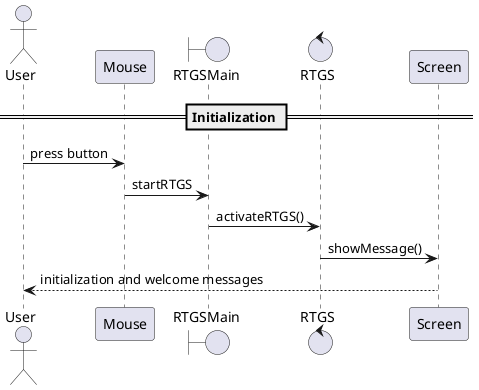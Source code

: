 @startuml
== Initialization ==
actor User as Foo1
Foo1 -> Mouse: press button
boundary RTGSMain as Foo2
Mouse -> Foo2: startRTGS
control RTGS as Foo3
Foo2 -> Foo3: activateRTGS()
Foo3 -> Screen: showMessage()
Screen --> Foo1: initialization and welcome messages
@enduml